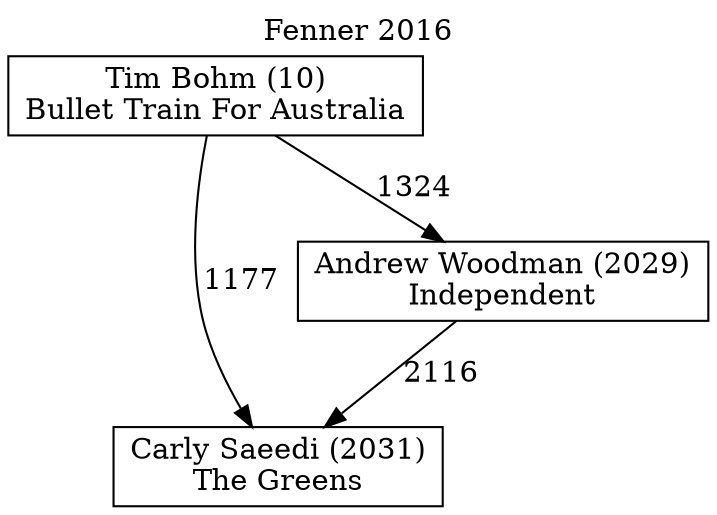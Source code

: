 // House preference flow
digraph "Carly Saeedi (2031)_Fenner_2016" {
	graph [label="Fenner 2016" labelloc=t mclimit=10]
	node [shape=box]
	"Carly Saeedi (2031)" [label="Carly Saeedi (2031)
The Greens"]
	"Andrew Woodman (2029)" [label="Andrew Woodman (2029)
Independent"]
	"Tim Bohm (10)" [label="Tim Bohm (10)
Bullet Train For Australia"]
	"Carly Saeedi (2031)" [label="Carly Saeedi (2031)
The Greens"]
	"Tim Bohm (10)" [label="Tim Bohm (10)
Bullet Train For Australia"]
	"Tim Bohm (10)" [label="Tim Bohm (10)
Bullet Train For Australia"]
	"Andrew Woodman (2029)" [label="Andrew Woodman (2029)
Independent"]
	"Tim Bohm (10)" [label="Tim Bohm (10)
Bullet Train For Australia"]
	"Tim Bohm (10)" [label="Tim Bohm (10)
Bullet Train For Australia"]
	"Andrew Woodman (2029)" -> "Carly Saeedi (2031)" [label=2116]
	"Tim Bohm (10)" -> "Andrew Woodman (2029)" [label=1324]
	"Tim Bohm (10)" -> "Carly Saeedi (2031)" [label=1177]
}
